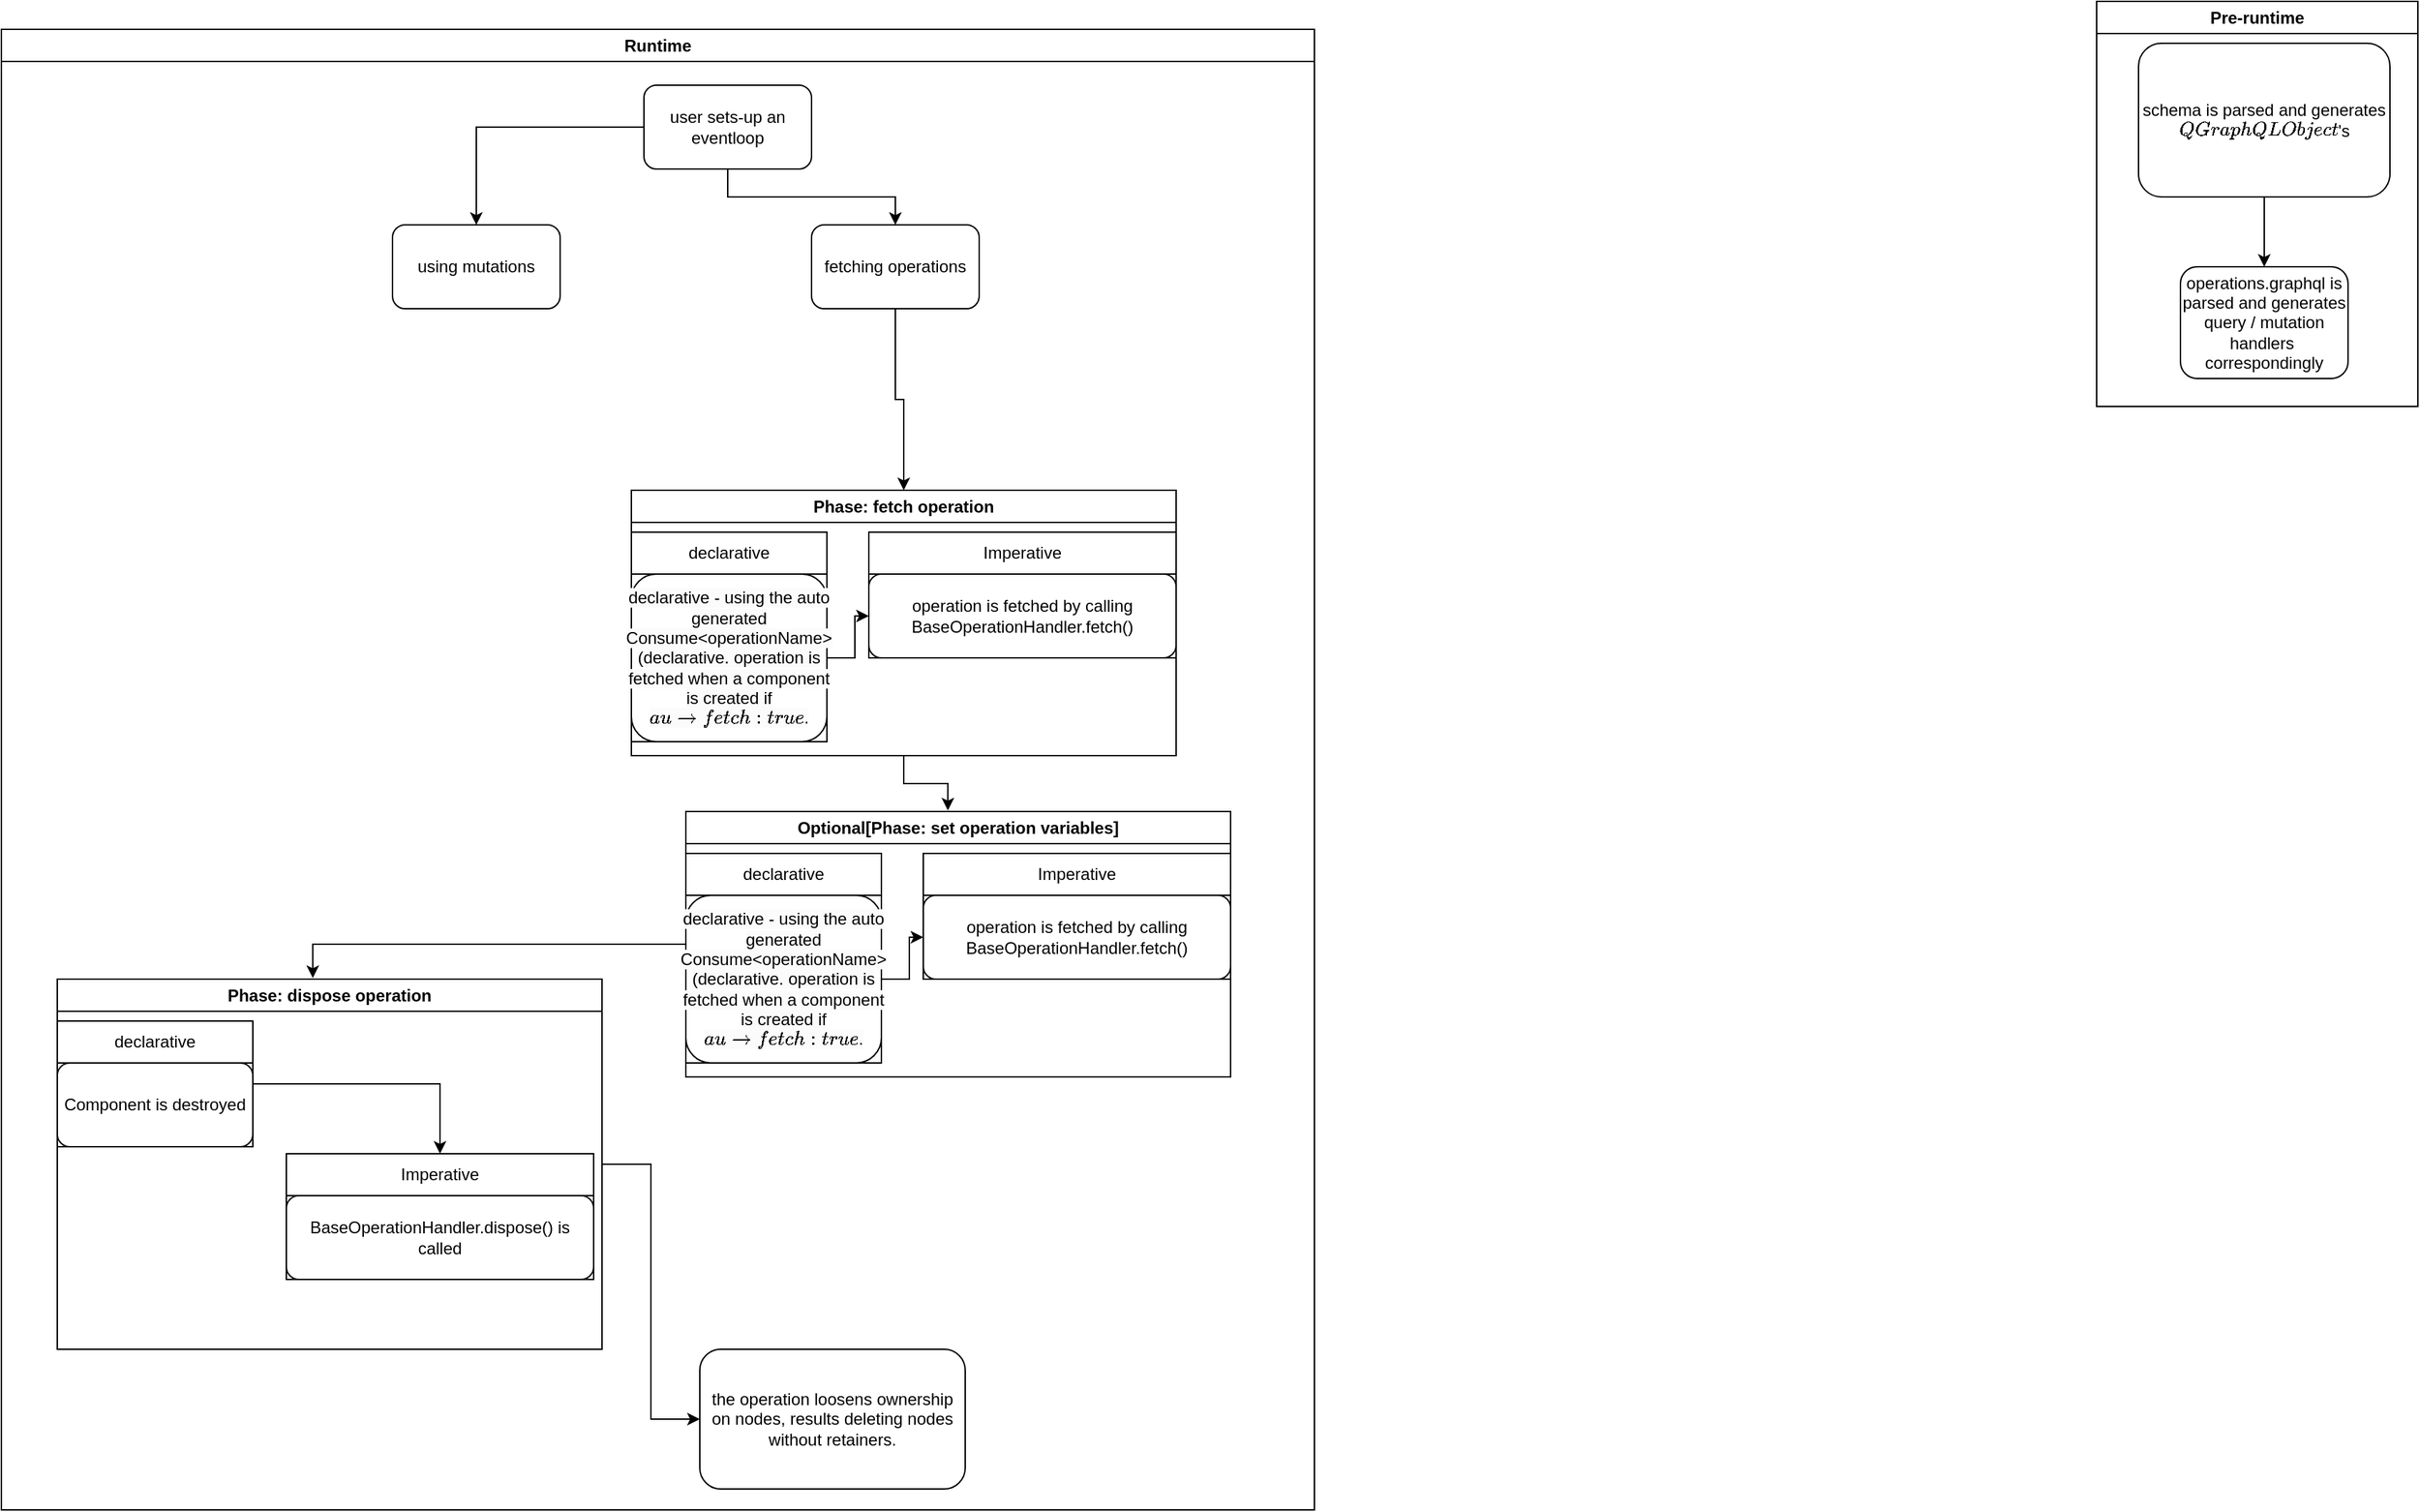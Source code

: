 <mxfile version="21.0.6" type="github">
  <diagram id="C5RBs43oDa-KdzZeNtuy" name="v0.3">
    <mxGraphModel dx="2427" dy="949" grid="1" gridSize="10" guides="1" tooltips="1" connect="1" arrows="1" fold="1" page="1" pageScale="1" pageWidth="827" pageHeight="1169" math="0" shadow="0">
      <root>
        <mxCell id="WIyWlLk6GJQsqaUBKTNV-0" />
        <mxCell id="WIyWlLk6GJQsqaUBKTNV-1" parent="WIyWlLk6GJQsqaUBKTNV-0" />
        <mxCell id="EOmv4hRw70twa0YLxiHF-4" value="Pre-runtime&lt;br&gt;" style="swimlane;whiteSpace=wrap;html=1;" parent="WIyWlLk6GJQsqaUBKTNV-1" vertex="1">
          <mxGeometry x="810" y="20" width="230" height="290" as="geometry">
            <mxRectangle x="420" y="40" width="110" height="30" as="alternateBounds" />
          </mxGeometry>
        </mxCell>
        <mxCell id="EOmv4hRw70twa0YLxiHF-8" value="" style="edgeStyle=orthogonalEdgeStyle;rounded=0;orthogonalLoop=1;jettySize=auto;html=1;" parent="EOmv4hRw70twa0YLxiHF-4" source="EOmv4hRw70twa0YLxiHF-5" target="EOmv4hRw70twa0YLxiHF-7" edge="1">
          <mxGeometry relative="1" as="geometry" />
        </mxCell>
        <mxCell id="EOmv4hRw70twa0YLxiHF-5" value="schema is parsed and generates `QGraphQLObject`&#39;s" style="rounded=1;whiteSpace=wrap;html=1;" parent="EOmv4hRw70twa0YLxiHF-4" vertex="1">
          <mxGeometry x="30" y="30" width="180" height="110" as="geometry" />
        </mxCell>
        <mxCell id="EOmv4hRw70twa0YLxiHF-7" value="operations.graphql is parsed and generates query / mutation handlers&amp;nbsp; correspondingly" style="whiteSpace=wrap;html=1;rounded=1;" parent="EOmv4hRw70twa0YLxiHF-4" vertex="1">
          <mxGeometry x="60" y="190" width="120" height="80" as="geometry" />
        </mxCell>
        <mxCell id="vrsXb0neiV9GhgLSQQDM-0" value="Runtime&lt;br&gt;" style="swimlane;whiteSpace=wrap;html=1;" parent="WIyWlLk6GJQsqaUBKTNV-1" vertex="1">
          <mxGeometry x="-690" y="40" width="940" height="1060" as="geometry" />
        </mxCell>
        <mxCell id="Xat6MT_SiIzXH4kpxvsE-2" value="" style="edgeStyle=orthogonalEdgeStyle;rounded=0;orthogonalLoop=1;jettySize=auto;html=1;" parent="vrsXb0neiV9GhgLSQQDM-0" source="vrsXb0neiV9GhgLSQQDM-1" target="Xat6MT_SiIzXH4kpxvsE-1" edge="1">
          <mxGeometry relative="1" as="geometry" />
        </mxCell>
        <mxCell id="Xat6MT_SiIzXH4kpxvsE-28" value="" style="edgeStyle=orthogonalEdgeStyle;rounded=0;orthogonalLoop=1;jettySize=auto;html=1;" parent="vrsXb0neiV9GhgLSQQDM-0" source="vrsXb0neiV9GhgLSQQDM-1" target="Xat6MT_SiIzXH4kpxvsE-27" edge="1">
          <mxGeometry relative="1" as="geometry" />
        </mxCell>
        <mxCell id="vrsXb0neiV9GhgLSQQDM-1" value="user sets-up an eventloop" style="rounded=1;whiteSpace=wrap;html=1;" parent="vrsXb0neiV9GhgLSQQDM-0" vertex="1">
          <mxGeometry x="460" y="40" width="120" height="60" as="geometry" />
        </mxCell>
        <mxCell id="Xat6MT_SiIzXH4kpxvsE-100" style="edgeStyle=orthogonalEdgeStyle;rounded=0;orthogonalLoop=1;jettySize=auto;html=1;" parent="vrsXb0neiV9GhgLSQQDM-0" source="Xat6MT_SiIzXH4kpxvsE-1" target="Xat6MT_SiIzXH4kpxvsE-36" edge="1">
          <mxGeometry relative="1" as="geometry" />
        </mxCell>
        <mxCell id="Xat6MT_SiIzXH4kpxvsE-1" value="fetching operations" style="whiteSpace=wrap;html=1;rounded=1;" parent="vrsXb0neiV9GhgLSQQDM-0" vertex="1">
          <mxGeometry x="580" y="140" width="120" height="60" as="geometry" />
        </mxCell>
        <mxCell id="Xat6MT_SiIzXH4kpxvsE-20" value="the operation loosens ownership on nodes, results deleting nodes without retainers." style="whiteSpace=wrap;html=1;rounded=1;" parent="vrsXb0neiV9GhgLSQQDM-0" vertex="1">
          <mxGeometry x="500" y="945" width="190" height="100" as="geometry" />
        </mxCell>
        <mxCell id="Xat6MT_SiIzXH4kpxvsE-27" value="using mutations" style="rounded=1;whiteSpace=wrap;html=1;" parent="vrsXb0neiV9GhgLSQQDM-0" vertex="1">
          <mxGeometry x="280" y="140" width="120" height="60" as="geometry" />
        </mxCell>
        <mxCell id="pxtggeWqsl1OcJ_jpayF-8" style="edgeStyle=orthogonalEdgeStyle;rounded=0;orthogonalLoop=1;jettySize=auto;html=1;entryX=0.481;entryY=-0.004;entryDx=0;entryDy=0;entryPerimeter=0;" edge="1" parent="vrsXb0neiV9GhgLSQQDM-0" source="Xat6MT_SiIzXH4kpxvsE-36" target="pxtggeWqsl1OcJ_jpayF-2">
          <mxGeometry relative="1" as="geometry" />
        </mxCell>
        <mxCell id="Xat6MT_SiIzXH4kpxvsE-36" value="Phase: fetch operation" style="swimlane;whiteSpace=wrap;html=1;" parent="vrsXb0neiV9GhgLSQQDM-0" vertex="1">
          <mxGeometry x="451" y="330" width="390" height="190" as="geometry" />
        </mxCell>
        <mxCell id="Xat6MT_SiIzXH4kpxvsE-37" value="declarative" style="swimlane;fontStyle=0;childLayout=stackLayout;horizontal=1;startSize=30;horizontalStack=0;resizeParent=1;resizeParentMax=0;resizeLast=0;collapsible=1;marginBottom=0;whiteSpace=wrap;html=1;" parent="Xat6MT_SiIzXH4kpxvsE-36" vertex="1">
          <mxGeometry y="30" width="140" height="150" as="geometry" />
        </mxCell>
        <mxCell id="Xat6MT_SiIzXH4kpxvsE-7" value="&lt;span style=&quot;color: rgb(0, 0, 0); font-family: Helvetica; font-size: 12px; font-style: normal; font-variant-ligatures: normal; font-variant-caps: normal; font-weight: 400; letter-spacing: normal; orphans: 2; text-align: center; text-indent: 0px; text-transform: none; widows: 2; word-spacing: 0px; -webkit-text-stroke-width: 0px; background-color: rgb(251, 251, 251); text-decoration-thickness: initial; text-decoration-style: initial; text-decoration-color: initial; float: none; display: inline !important;&quot;&gt;declarative - using the auto generated Consume&amp;lt;operationName&amp;gt; (declarative. operation is fetched when a component is created if `autofetch: true`.&lt;/span&gt;" style="whiteSpace=wrap;html=1;rounded=1;" parent="Xat6MT_SiIzXH4kpxvsE-37" vertex="1">
          <mxGeometry y="30" width="140" height="120" as="geometry" />
        </mxCell>
        <mxCell id="Xat6MT_SiIzXH4kpxvsE-41" value="Imperative" style="swimlane;fontStyle=0;childLayout=stackLayout;horizontal=1;startSize=30;horizontalStack=0;resizeParent=1;resizeParentMax=0;resizeLast=0;collapsible=1;marginBottom=0;whiteSpace=wrap;html=1;" parent="Xat6MT_SiIzXH4kpxvsE-36" vertex="1">
          <mxGeometry x="170" y="30" width="220" height="90" as="geometry" />
        </mxCell>
        <mxCell id="Xat6MT_SiIzXH4kpxvsE-16" value="operation is fetched by calling BaseOperationHandler.fetch()" style="whiteSpace=wrap;html=1;rounded=1;" parent="Xat6MT_SiIzXH4kpxvsE-41" vertex="1">
          <mxGeometry y="30" width="220" height="60" as="geometry" />
        </mxCell>
        <mxCell id="Xat6MT_SiIzXH4kpxvsE-91" style="edgeStyle=orthogonalEdgeStyle;rounded=0;orthogonalLoop=1;jettySize=auto;html=1;" parent="Xat6MT_SiIzXH4kpxvsE-36" source="Xat6MT_SiIzXH4kpxvsE-7" target="Xat6MT_SiIzXH4kpxvsE-16" edge="1">
          <mxGeometry relative="1" as="geometry" />
        </mxCell>
        <mxCell id="pxtggeWqsl1OcJ_jpayF-12" style="edgeStyle=orthogonalEdgeStyle;rounded=0;orthogonalLoop=1;jettySize=auto;html=1;" edge="1" parent="vrsXb0neiV9GhgLSQQDM-0" source="Xat6MT_SiIzXH4kpxvsE-85" target="Xat6MT_SiIzXH4kpxvsE-20">
          <mxGeometry relative="1" as="geometry" />
        </mxCell>
        <mxCell id="Xat6MT_SiIzXH4kpxvsE-85" value="Phase: dispose operation" style="swimlane;whiteSpace=wrap;html=1;" parent="vrsXb0neiV9GhgLSQQDM-0" vertex="1">
          <mxGeometry x="40" y="680" width="390" height="265" as="geometry" />
        </mxCell>
        <mxCell id="Xat6MT_SiIzXH4kpxvsE-92" style="edgeStyle=orthogonalEdgeStyle;rounded=0;orthogonalLoop=1;jettySize=auto;html=1;" parent="Xat6MT_SiIzXH4kpxvsE-85" source="Xat6MT_SiIzXH4kpxvsE-86" target="Xat6MT_SiIzXH4kpxvsE-88" edge="1">
          <mxGeometry relative="1" as="geometry" />
        </mxCell>
        <mxCell id="Xat6MT_SiIzXH4kpxvsE-86" value="declarative" style="swimlane;fontStyle=0;childLayout=stackLayout;horizontal=1;startSize=30;horizontalStack=0;resizeParent=1;resizeParentMax=0;resizeLast=0;collapsible=1;marginBottom=0;whiteSpace=wrap;html=1;" parent="Xat6MT_SiIzXH4kpxvsE-85" vertex="1">
          <mxGeometry y="30" width="140" height="90" as="geometry" />
        </mxCell>
        <mxCell id="Xat6MT_SiIzXH4kpxvsE-10" value="Component is destroyed" style="whiteSpace=wrap;html=1;rounded=1;" parent="Xat6MT_SiIzXH4kpxvsE-86" vertex="1">
          <mxGeometry y="30" width="140" height="60" as="geometry" />
        </mxCell>
        <mxCell id="Xat6MT_SiIzXH4kpxvsE-88" value="Imperative" style="swimlane;fontStyle=0;childLayout=stackLayout;horizontal=1;startSize=30;horizontalStack=0;resizeParent=1;resizeParentMax=0;resizeLast=0;collapsible=1;marginBottom=0;whiteSpace=wrap;html=1;" parent="Xat6MT_SiIzXH4kpxvsE-85" vertex="1">
          <mxGeometry x="164" y="125" width="220" height="90" as="geometry" />
        </mxCell>
        <mxCell id="Xat6MT_SiIzXH4kpxvsE-89" value="BaseOperationHandler.dispose() is called" style="whiteSpace=wrap;html=1;rounded=1;" parent="Xat6MT_SiIzXH4kpxvsE-88" vertex="1">
          <mxGeometry y="30" width="220" height="60" as="geometry" />
        </mxCell>
        <mxCell id="pxtggeWqsl1OcJ_jpayF-11" style="edgeStyle=orthogonalEdgeStyle;rounded=0;orthogonalLoop=1;jettySize=auto;html=1;entryX=0.469;entryY=-0.003;entryDx=0;entryDy=0;entryPerimeter=0;" edge="1" parent="vrsXb0neiV9GhgLSQQDM-0" source="pxtggeWqsl1OcJ_jpayF-2" target="Xat6MT_SiIzXH4kpxvsE-85">
          <mxGeometry relative="1" as="geometry" />
        </mxCell>
        <mxCell id="pxtggeWqsl1OcJ_jpayF-2" value="Optional[Phase: set operation variables]" style="swimlane;whiteSpace=wrap;html=1;startSize=23;" vertex="1" parent="vrsXb0neiV9GhgLSQQDM-0">
          <mxGeometry x="490" y="560" width="390" height="190" as="geometry" />
        </mxCell>
        <mxCell id="pxtggeWqsl1OcJ_jpayF-3" value="declarative" style="swimlane;fontStyle=0;childLayout=stackLayout;horizontal=1;startSize=30;horizontalStack=0;resizeParent=1;resizeParentMax=0;resizeLast=0;collapsible=1;marginBottom=0;whiteSpace=wrap;html=1;" vertex="1" parent="pxtggeWqsl1OcJ_jpayF-2">
          <mxGeometry y="30" width="140" height="150" as="geometry" />
        </mxCell>
        <mxCell id="pxtggeWqsl1OcJ_jpayF-4" value="&lt;span style=&quot;color: rgb(0, 0, 0); font-family: Helvetica; font-size: 12px; font-style: normal; font-variant-ligatures: normal; font-variant-caps: normal; font-weight: 400; letter-spacing: normal; orphans: 2; text-align: center; text-indent: 0px; text-transform: none; widows: 2; word-spacing: 0px; -webkit-text-stroke-width: 0px; background-color: rgb(251, 251, 251); text-decoration-thickness: initial; text-decoration-style: initial; text-decoration-color: initial; float: none; display: inline !important;&quot;&gt;declarative - using the auto generated Consume&amp;lt;operationName&amp;gt; (declarative. operation is fetched when a component is created if `autofetch: true`.&lt;/span&gt;" style="whiteSpace=wrap;html=1;rounded=1;" vertex="1" parent="pxtggeWqsl1OcJ_jpayF-3">
          <mxGeometry y="30" width="140" height="120" as="geometry" />
        </mxCell>
        <mxCell id="pxtggeWqsl1OcJ_jpayF-5" value="Imperative" style="swimlane;fontStyle=0;childLayout=stackLayout;horizontal=1;startSize=30;horizontalStack=0;resizeParent=1;resizeParentMax=0;resizeLast=0;collapsible=1;marginBottom=0;whiteSpace=wrap;html=1;" vertex="1" parent="pxtggeWqsl1OcJ_jpayF-2">
          <mxGeometry x="170" y="30" width="220" height="90" as="geometry" />
        </mxCell>
        <mxCell id="pxtggeWqsl1OcJ_jpayF-6" value="operation is fetched by calling BaseOperationHandler.fetch()" style="whiteSpace=wrap;html=1;rounded=1;" vertex="1" parent="pxtggeWqsl1OcJ_jpayF-5">
          <mxGeometry y="30" width="220" height="60" as="geometry" />
        </mxCell>
        <mxCell id="pxtggeWqsl1OcJ_jpayF-7" style="edgeStyle=orthogonalEdgeStyle;rounded=0;orthogonalLoop=1;jettySize=auto;html=1;" edge="1" parent="pxtggeWqsl1OcJ_jpayF-2" source="pxtggeWqsl1OcJ_jpayF-4" target="pxtggeWqsl1OcJ_jpayF-6">
          <mxGeometry relative="1" as="geometry" />
        </mxCell>
      </root>
    </mxGraphModel>
  </diagram>
</mxfile>
